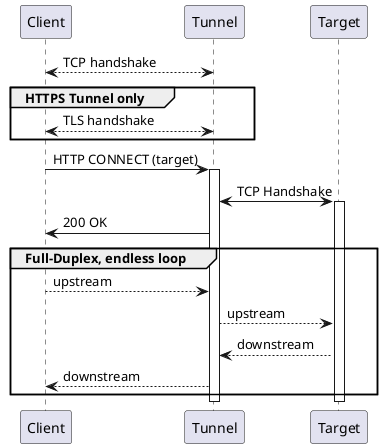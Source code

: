 @startuml
Client <--> Tunnel: TCP handshake
group HTTPS Tunnel only
Client <--> Tunnel: TLS handshake
end
Client -> Tunnel: HTTP CONNECT (target)
activate Tunnel
Tunnel <-> Target: TCP Handshake
activate Target
Tunnel -> Client: 200 OK
group Full-Duplex, endless loop
Client --> Tunnel: upstream
Tunnel --> Target: upstream
Tunnel <-- Target: downstream
Client <-- Tunnel: downstream
end
deactivate Tunnel
deactivate Target
@enduml